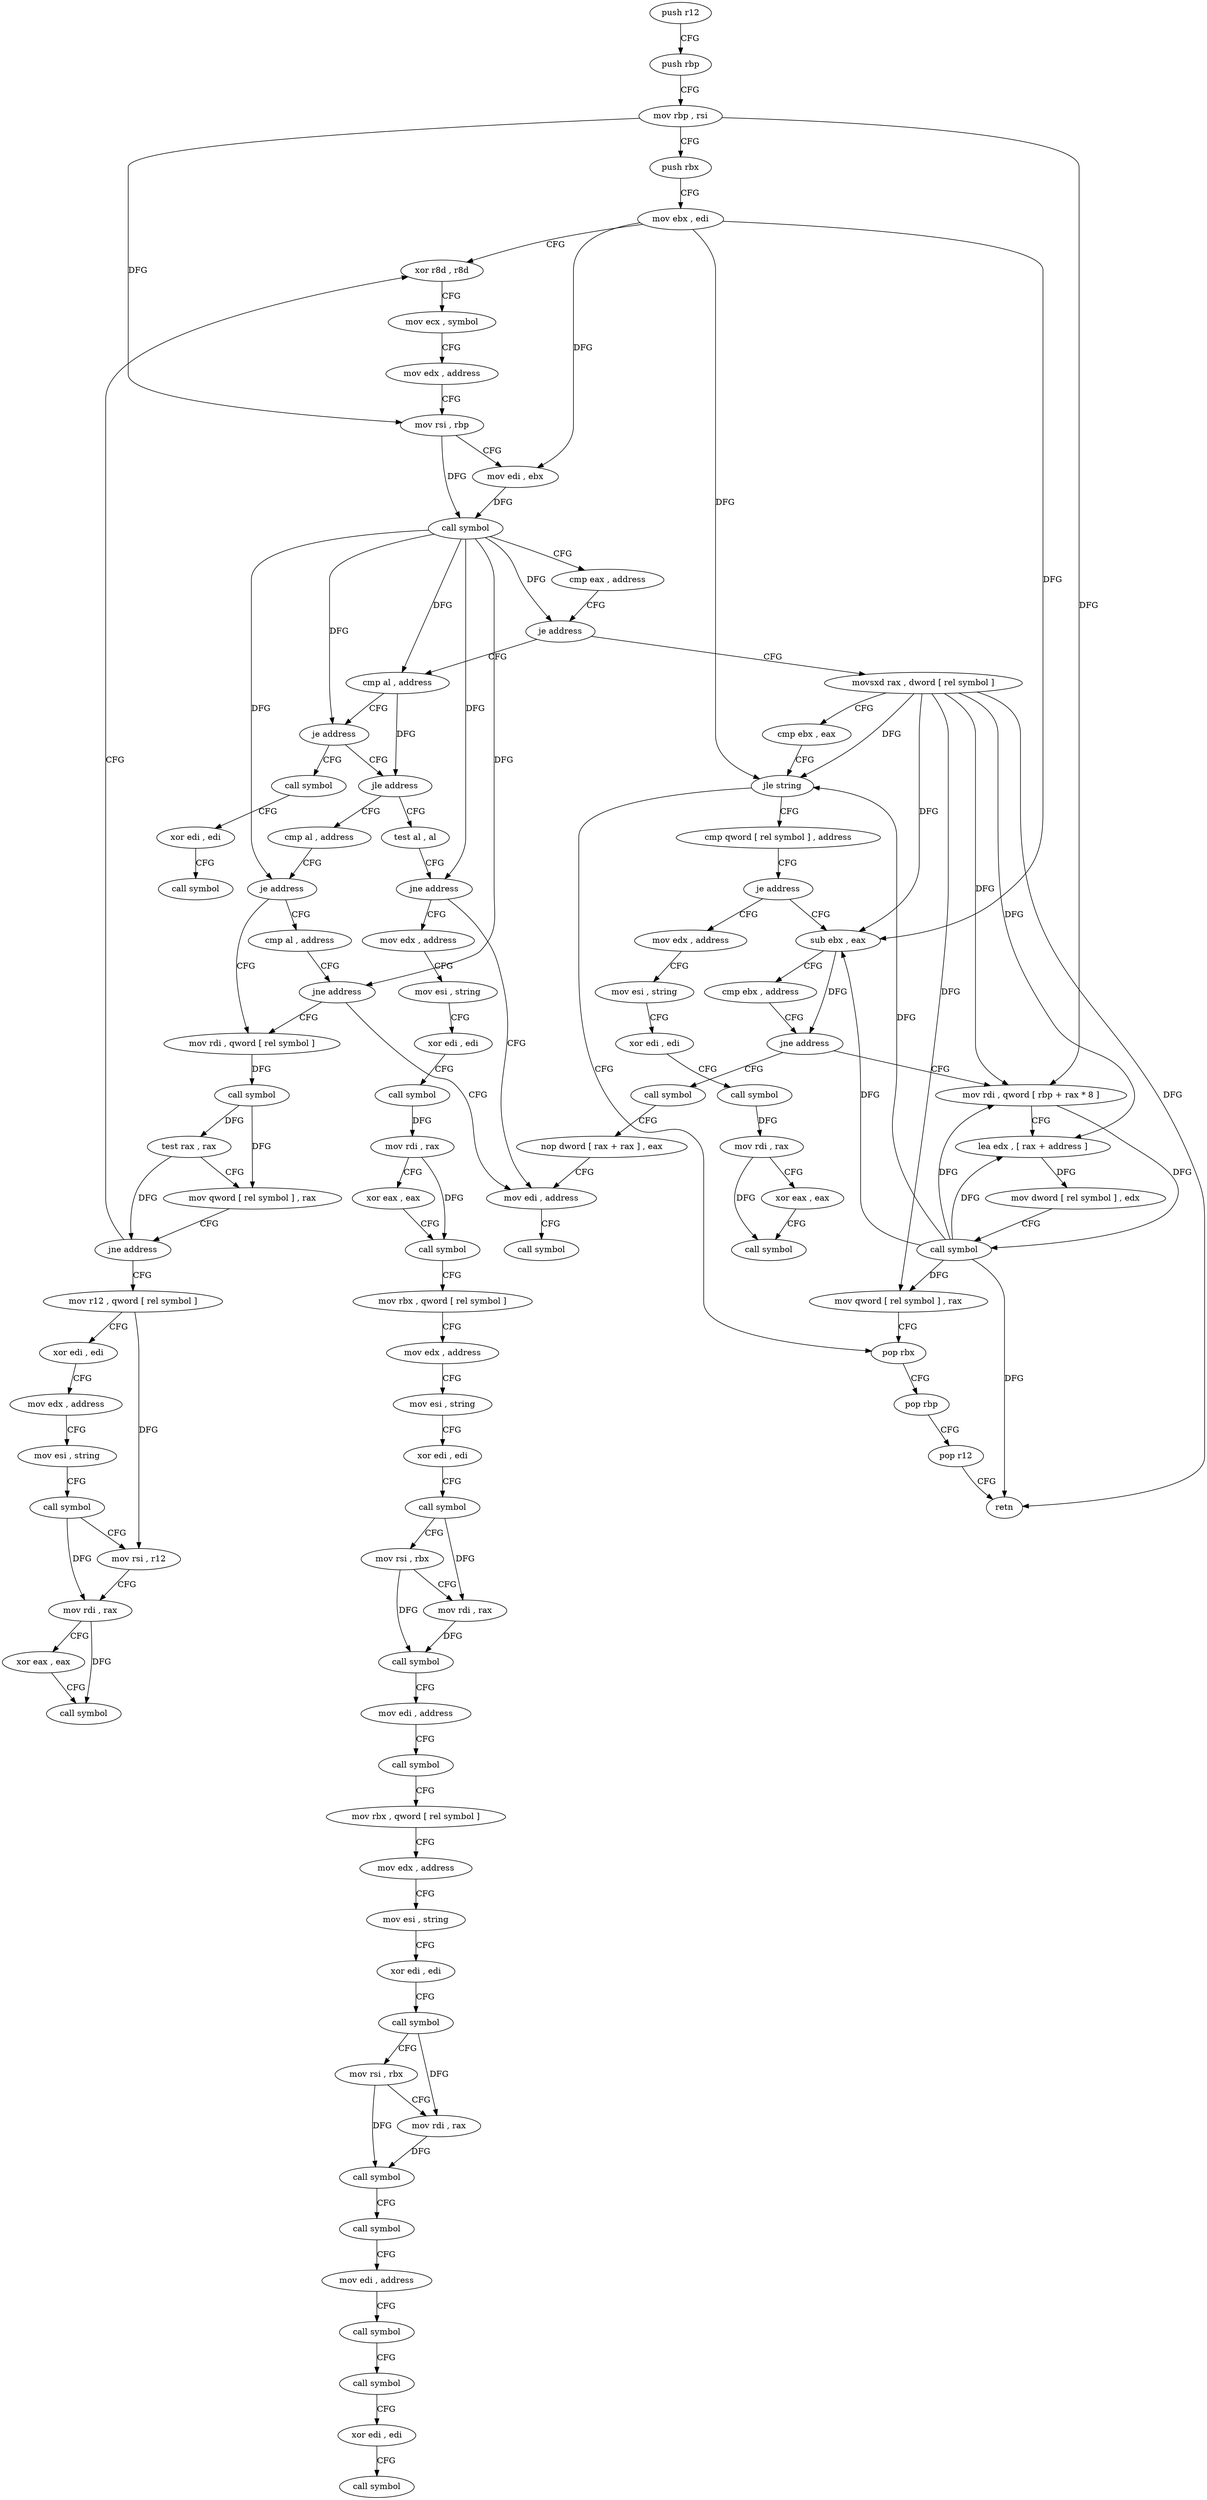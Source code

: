 digraph "func" {
"4216256" [label = "push r12" ]
"4216258" [label = "push rbp" ]
"4216259" [label = "mov rbp , rsi" ]
"4216262" [label = "push rbx" ]
"4216263" [label = "mov ebx , edi" ]
"4216265" [label = "xor r8d , r8d" ]
"4216568" [label = "movsxd rax , dword [ rel symbol ]" ]
"4216575" [label = "cmp ebx , eax" ]
"4216577" [label = "jle string" ]
"4216656" [label = "pop rbx" ]
"4216579" [label = "cmp qword [ rel symbol ] , address" ]
"4216297" [label = "cmp al , address" ]
"4216299" [label = "je address" ]
"4216552" [label = "call symbol" ]
"4216305" [label = "jle address" ]
"4216657" [label = "pop rbp" ]
"4216658" [label = "pop r12" ]
"4216660" [label = "retn" ]
"4216587" [label = "je address" ]
"4216623" [label = "sub ebx , eax" ]
"4216589" [label = "mov edx , address" ]
"4216557" [label = "xor edi , edi" ]
"4216559" [label = "call symbol" ]
"4216384" [label = "test al , al" ]
"4216307" [label = "cmp al , address" ]
"4216625" [label = "cmp ebx , address" ]
"4216628" [label = "jne address" ]
"4216526" [label = "call symbol" ]
"4216630" [label = "mov rdi , qword [ rbp + rax * 8 ]" ]
"4216594" [label = "mov esi , string" ]
"4216599" [label = "xor edi , edi" ]
"4216601" [label = "call symbol" ]
"4216606" [label = "mov rdi , rax" ]
"4216609" [label = "xor eax , eax" ]
"4216611" [label = "call symbol" ]
"4216386" [label = "jne address" ]
"4216536" [label = "mov edi , address" ]
"4216392" [label = "mov edx , address" ]
"4216309" [label = "je address" ]
"4216319" [label = "mov rdi , qword [ rel symbol ]" ]
"4216311" [label = "cmp al , address" ]
"4216531" [label = "nop dword [ rax + rax ] , eax" ]
"4216635" [label = "lea edx , [ rax + address ]" ]
"4216638" [label = "mov dword [ rel symbol ] , edx" ]
"4216644" [label = "call symbol" ]
"4216649" [label = "mov qword [ rel symbol ] , rax" ]
"4216541" [label = "call symbol" ]
"4216397" [label = "mov esi , string" ]
"4216402" [label = "xor edi , edi" ]
"4216404" [label = "call symbol" ]
"4216409" [label = "mov rdi , rax" ]
"4216412" [label = "xor eax , eax" ]
"4216414" [label = "call symbol" ]
"4216419" [label = "mov rbx , qword [ rel symbol ]" ]
"4216426" [label = "mov edx , address" ]
"4216431" [label = "mov esi , string" ]
"4216436" [label = "xor edi , edi" ]
"4216438" [label = "call symbol" ]
"4216443" [label = "mov rsi , rbx" ]
"4216446" [label = "mov rdi , rax" ]
"4216449" [label = "call symbol" ]
"4216454" [label = "mov edi , address" ]
"4216459" [label = "call symbol" ]
"4216464" [label = "mov rbx , qword [ rel symbol ]" ]
"4216471" [label = "mov edx , address" ]
"4216476" [label = "mov esi , string" ]
"4216481" [label = "xor edi , edi" ]
"4216483" [label = "call symbol" ]
"4216488" [label = "mov rsi , rbx" ]
"4216491" [label = "mov rdi , rax" ]
"4216494" [label = "call symbol" ]
"4216499" [label = "call symbol" ]
"4216504" [label = "mov edi , address" ]
"4216509" [label = "call symbol" ]
"4216514" [label = "call symbol" ]
"4216519" [label = "xor edi , edi" ]
"4216521" [label = "call symbol" ]
"4216326" [label = "call symbol" ]
"4216331" [label = "test rax , rax" ]
"4216334" [label = "mov qword [ rel symbol ] , rax" ]
"4216341" [label = "jne address" ]
"4216343" [label = "mov r12 , qword [ rel symbol ]" ]
"4216313" [label = "jne address" ]
"4216268" [label = "mov ecx , symbol" ]
"4216273" [label = "mov edx , address" ]
"4216278" [label = "mov rsi , rbp" ]
"4216281" [label = "mov edi , ebx" ]
"4216283" [label = "call symbol" ]
"4216288" [label = "cmp eax , address" ]
"4216291" [label = "je address" ]
"4216350" [label = "xor edi , edi" ]
"4216352" [label = "mov edx , address" ]
"4216357" [label = "mov esi , string" ]
"4216362" [label = "call symbol" ]
"4216367" [label = "mov rsi , r12" ]
"4216370" [label = "mov rdi , rax" ]
"4216373" [label = "xor eax , eax" ]
"4216375" [label = "call symbol" ]
"4216256" -> "4216258" [ label = "CFG" ]
"4216258" -> "4216259" [ label = "CFG" ]
"4216259" -> "4216262" [ label = "CFG" ]
"4216259" -> "4216278" [ label = "DFG" ]
"4216259" -> "4216630" [ label = "DFG" ]
"4216262" -> "4216263" [ label = "CFG" ]
"4216263" -> "4216265" [ label = "CFG" ]
"4216263" -> "4216281" [ label = "DFG" ]
"4216263" -> "4216577" [ label = "DFG" ]
"4216263" -> "4216623" [ label = "DFG" ]
"4216265" -> "4216268" [ label = "CFG" ]
"4216568" -> "4216575" [ label = "CFG" ]
"4216568" -> "4216577" [ label = "DFG" ]
"4216568" -> "4216660" [ label = "DFG" ]
"4216568" -> "4216623" [ label = "DFG" ]
"4216568" -> "4216630" [ label = "DFG" ]
"4216568" -> "4216635" [ label = "DFG" ]
"4216568" -> "4216649" [ label = "DFG" ]
"4216575" -> "4216577" [ label = "CFG" ]
"4216577" -> "4216656" [ label = "CFG" ]
"4216577" -> "4216579" [ label = "CFG" ]
"4216656" -> "4216657" [ label = "CFG" ]
"4216579" -> "4216587" [ label = "CFG" ]
"4216297" -> "4216299" [ label = "CFG" ]
"4216297" -> "4216305" [ label = "DFG" ]
"4216299" -> "4216552" [ label = "CFG" ]
"4216299" -> "4216305" [ label = "CFG" ]
"4216552" -> "4216557" [ label = "CFG" ]
"4216305" -> "4216384" [ label = "CFG" ]
"4216305" -> "4216307" [ label = "CFG" ]
"4216657" -> "4216658" [ label = "CFG" ]
"4216658" -> "4216660" [ label = "CFG" ]
"4216587" -> "4216623" [ label = "CFG" ]
"4216587" -> "4216589" [ label = "CFG" ]
"4216623" -> "4216625" [ label = "CFG" ]
"4216623" -> "4216628" [ label = "DFG" ]
"4216589" -> "4216594" [ label = "CFG" ]
"4216557" -> "4216559" [ label = "CFG" ]
"4216384" -> "4216386" [ label = "CFG" ]
"4216307" -> "4216309" [ label = "CFG" ]
"4216625" -> "4216628" [ label = "CFG" ]
"4216628" -> "4216526" [ label = "CFG" ]
"4216628" -> "4216630" [ label = "CFG" ]
"4216526" -> "4216531" [ label = "CFG" ]
"4216630" -> "4216635" [ label = "CFG" ]
"4216630" -> "4216644" [ label = "DFG" ]
"4216594" -> "4216599" [ label = "CFG" ]
"4216599" -> "4216601" [ label = "CFG" ]
"4216601" -> "4216606" [ label = "DFG" ]
"4216606" -> "4216609" [ label = "CFG" ]
"4216606" -> "4216611" [ label = "DFG" ]
"4216609" -> "4216611" [ label = "CFG" ]
"4216386" -> "4216536" [ label = "CFG" ]
"4216386" -> "4216392" [ label = "CFG" ]
"4216536" -> "4216541" [ label = "CFG" ]
"4216392" -> "4216397" [ label = "CFG" ]
"4216309" -> "4216319" [ label = "CFG" ]
"4216309" -> "4216311" [ label = "CFG" ]
"4216319" -> "4216326" [ label = "DFG" ]
"4216311" -> "4216313" [ label = "CFG" ]
"4216531" -> "4216536" [ label = "CFG" ]
"4216635" -> "4216638" [ label = "DFG" ]
"4216638" -> "4216644" [ label = "CFG" ]
"4216644" -> "4216649" [ label = "DFG" ]
"4216644" -> "4216577" [ label = "DFG" ]
"4216644" -> "4216623" [ label = "DFG" ]
"4216644" -> "4216630" [ label = "DFG" ]
"4216644" -> "4216635" [ label = "DFG" ]
"4216644" -> "4216660" [ label = "DFG" ]
"4216649" -> "4216656" [ label = "CFG" ]
"4216397" -> "4216402" [ label = "CFG" ]
"4216402" -> "4216404" [ label = "CFG" ]
"4216404" -> "4216409" [ label = "DFG" ]
"4216409" -> "4216412" [ label = "CFG" ]
"4216409" -> "4216414" [ label = "DFG" ]
"4216412" -> "4216414" [ label = "CFG" ]
"4216414" -> "4216419" [ label = "CFG" ]
"4216419" -> "4216426" [ label = "CFG" ]
"4216426" -> "4216431" [ label = "CFG" ]
"4216431" -> "4216436" [ label = "CFG" ]
"4216436" -> "4216438" [ label = "CFG" ]
"4216438" -> "4216443" [ label = "CFG" ]
"4216438" -> "4216446" [ label = "DFG" ]
"4216443" -> "4216446" [ label = "CFG" ]
"4216443" -> "4216449" [ label = "DFG" ]
"4216446" -> "4216449" [ label = "DFG" ]
"4216449" -> "4216454" [ label = "CFG" ]
"4216454" -> "4216459" [ label = "CFG" ]
"4216459" -> "4216464" [ label = "CFG" ]
"4216464" -> "4216471" [ label = "CFG" ]
"4216471" -> "4216476" [ label = "CFG" ]
"4216476" -> "4216481" [ label = "CFG" ]
"4216481" -> "4216483" [ label = "CFG" ]
"4216483" -> "4216488" [ label = "CFG" ]
"4216483" -> "4216491" [ label = "DFG" ]
"4216488" -> "4216491" [ label = "CFG" ]
"4216488" -> "4216494" [ label = "DFG" ]
"4216491" -> "4216494" [ label = "DFG" ]
"4216494" -> "4216499" [ label = "CFG" ]
"4216499" -> "4216504" [ label = "CFG" ]
"4216504" -> "4216509" [ label = "CFG" ]
"4216509" -> "4216514" [ label = "CFG" ]
"4216514" -> "4216519" [ label = "CFG" ]
"4216519" -> "4216521" [ label = "CFG" ]
"4216326" -> "4216331" [ label = "DFG" ]
"4216326" -> "4216334" [ label = "DFG" ]
"4216331" -> "4216334" [ label = "CFG" ]
"4216331" -> "4216341" [ label = "DFG" ]
"4216334" -> "4216341" [ label = "CFG" ]
"4216341" -> "4216265" [ label = "CFG" ]
"4216341" -> "4216343" [ label = "CFG" ]
"4216343" -> "4216350" [ label = "CFG" ]
"4216343" -> "4216367" [ label = "DFG" ]
"4216313" -> "4216536" [ label = "CFG" ]
"4216313" -> "4216319" [ label = "CFG" ]
"4216268" -> "4216273" [ label = "CFG" ]
"4216273" -> "4216278" [ label = "CFG" ]
"4216278" -> "4216281" [ label = "CFG" ]
"4216278" -> "4216283" [ label = "DFG" ]
"4216281" -> "4216283" [ label = "DFG" ]
"4216283" -> "4216288" [ label = "CFG" ]
"4216283" -> "4216291" [ label = "DFG" ]
"4216283" -> "4216297" [ label = "DFG" ]
"4216283" -> "4216299" [ label = "DFG" ]
"4216283" -> "4216386" [ label = "DFG" ]
"4216283" -> "4216309" [ label = "DFG" ]
"4216283" -> "4216313" [ label = "DFG" ]
"4216288" -> "4216291" [ label = "CFG" ]
"4216291" -> "4216568" [ label = "CFG" ]
"4216291" -> "4216297" [ label = "CFG" ]
"4216350" -> "4216352" [ label = "CFG" ]
"4216352" -> "4216357" [ label = "CFG" ]
"4216357" -> "4216362" [ label = "CFG" ]
"4216362" -> "4216367" [ label = "CFG" ]
"4216362" -> "4216370" [ label = "DFG" ]
"4216367" -> "4216370" [ label = "CFG" ]
"4216370" -> "4216373" [ label = "CFG" ]
"4216370" -> "4216375" [ label = "DFG" ]
"4216373" -> "4216375" [ label = "CFG" ]
}
